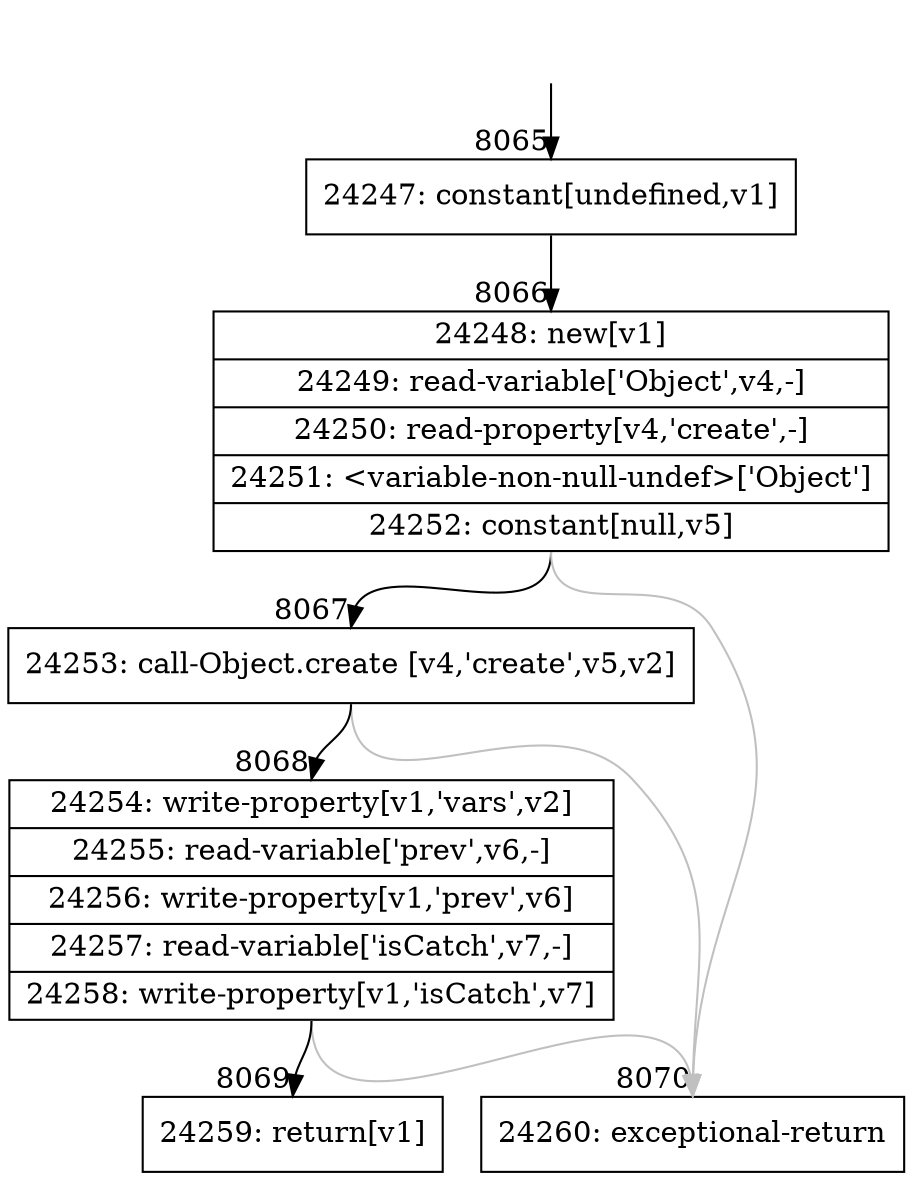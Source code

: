 digraph {
rankdir="TD"
BB_entry452[shape=none,label=""];
BB_entry452 -> BB8065 [tailport=s, headport=n, headlabel="    8065"]
BB8065 [shape=record label="{24247: constant[undefined,v1]}" ] 
BB8065 -> BB8066 [tailport=s, headport=n, headlabel="      8066"]
BB8066 [shape=record label="{24248: new[v1]|24249: read-variable['Object',v4,-]|24250: read-property[v4,'create',-]|24251: \<variable-non-null-undef\>['Object']|24252: constant[null,v5]}" ] 
BB8066 -> BB8067 [tailport=s, headport=n, headlabel="      8067"]
BB8066 -> BB8070 [tailport=s, headport=n, color=gray, headlabel="      8070"]
BB8067 [shape=record label="{24253: call-Object.create [v4,'create',v5,v2]}" ] 
BB8067 -> BB8068 [tailport=s, headport=n, headlabel="      8068"]
BB8067 -> BB8070 [tailport=s, headport=n, color=gray]
BB8068 [shape=record label="{24254: write-property[v1,'vars',v2]|24255: read-variable['prev',v6,-]|24256: write-property[v1,'prev',v6]|24257: read-variable['isCatch',v7,-]|24258: write-property[v1,'isCatch',v7]}" ] 
BB8068 -> BB8069 [tailport=s, headport=n, headlabel="      8069"]
BB8068 -> BB8070 [tailport=s, headport=n, color=gray]
BB8069 [shape=record label="{24259: return[v1]}" ] 
BB8070 [shape=record label="{24260: exceptional-return}" ] 
//#$~ 7428
}
